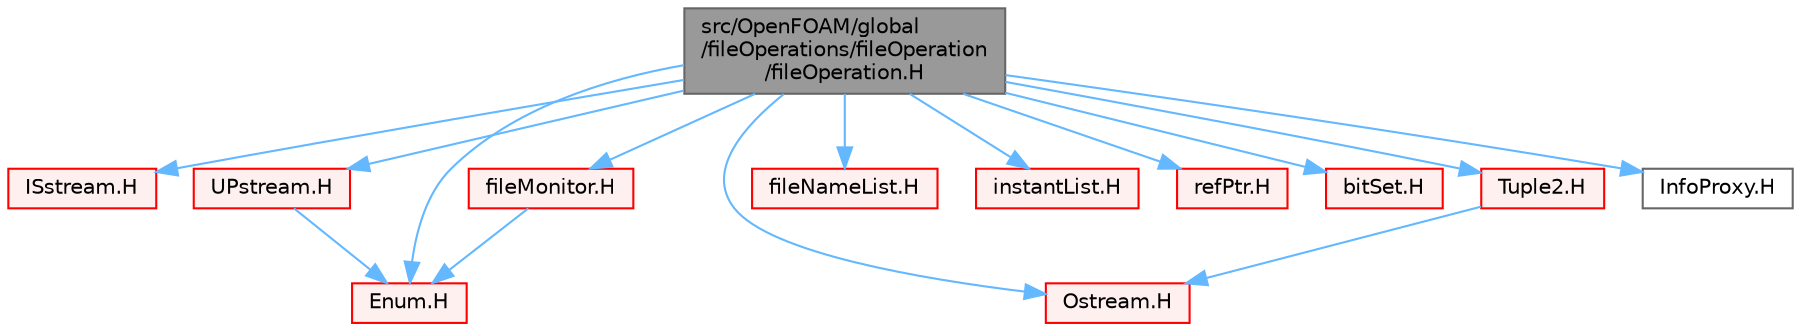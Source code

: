 digraph "src/OpenFOAM/global/fileOperations/fileOperation/fileOperation.H"
{
 // LATEX_PDF_SIZE
  bgcolor="transparent";
  edge [fontname=Helvetica,fontsize=10,labelfontname=Helvetica,labelfontsize=10];
  node [fontname=Helvetica,fontsize=10,shape=box,height=0.2,width=0.4];
  Node1 [id="Node000001",label="src/OpenFOAM/global\l/fileOperations/fileOperation\l/fileOperation.H",height=0.2,width=0.4,color="gray40", fillcolor="grey60", style="filled", fontcolor="black",tooltip=" "];
  Node1 -> Node2 [id="edge1_Node000001_Node000002",color="steelblue1",style="solid",tooltip=" "];
  Node2 [id="Node000002",label="ISstream.H",height=0.2,width=0.4,color="red", fillcolor="#FFF0F0", style="filled",URL="$ISstream_8H.html",tooltip=" "];
  Node1 -> Node53 [id="edge2_Node000001_Node000053",color="steelblue1",style="solid",tooltip=" "];
  Node53 [id="Node000053",label="Ostream.H",height=0.2,width=0.4,color="red", fillcolor="#FFF0F0", style="filled",URL="$Ostream_8H.html",tooltip=" "];
  Node1 -> Node97 [id="edge3_Node000001_Node000097",color="steelblue1",style="solid",tooltip=" "];
  Node97 [id="Node000097",label="UPstream.H",height=0.2,width=0.4,color="red", fillcolor="#FFF0F0", style="filled",URL="$UPstream_8H.html",tooltip=" "];
  Node97 -> Node123 [id="edge4_Node000097_Node000123",color="steelblue1",style="solid",tooltip=" "];
  Node123 [id="Node000123",label="Enum.H",height=0.2,width=0.4,color="red", fillcolor="#FFF0F0", style="filled",URL="$Enum_8H.html",tooltip=" "];
  Node1 -> Node145 [id="edge5_Node000001_Node000145",color="steelblue1",style="solid",tooltip=" "];
  Node145 [id="Node000145",label="fileMonitor.H",height=0.2,width=0.4,color="red", fillcolor="#FFF0F0", style="filled",URL="$fileMonitor_8H.html",tooltip=" "];
  Node145 -> Node123 [id="edge6_Node000145_Node000123",color="steelblue1",style="solid",tooltip=" "];
  Node1 -> Node147 [id="edge7_Node000001_Node000147",color="steelblue1",style="solid",tooltip=" "];
  Node147 [id="Node000147",label="fileNameList.H",height=0.2,width=0.4,color="red", fillcolor="#FFF0F0", style="filled",URL="$fileNameList_8H.html",tooltip=" "];
  Node1 -> Node148 [id="edge8_Node000001_Node000148",color="steelblue1",style="solid",tooltip=" "];
  Node148 [id="Node000148",label="instantList.H",height=0.2,width=0.4,color="red", fillcolor="#FFF0F0", style="filled",URL="$instantList_8H.html",tooltip=" "];
  Node1 -> Node151 [id="edge9_Node000001_Node000151",color="steelblue1",style="solid",tooltip=" "];
  Node151 [id="Node000151",label="refPtr.H",height=0.2,width=0.4,color="red", fillcolor="#FFF0F0", style="filled",URL="$refPtr_8H.html",tooltip=" "];
  Node1 -> Node138 [id="edge10_Node000001_Node000138",color="steelblue1",style="solid",tooltip=" "];
  Node138 [id="Node000138",label="bitSet.H",height=0.2,width=0.4,color="red", fillcolor="#FFF0F0", style="filled",URL="$bitSet_8H.html",tooltip=" "];
  Node1 -> Node123 [id="edge11_Node000001_Node000123",color="steelblue1",style="solid",tooltip=" "];
  Node1 -> Node155 [id="edge12_Node000001_Node000155",color="steelblue1",style="solid",tooltip=" "];
  Node155 [id="Node000155",label="Tuple2.H",height=0.2,width=0.4,color="red", fillcolor="#FFF0F0", style="filled",URL="$Tuple2_8H.html",tooltip=" "];
  Node155 -> Node53 [id="edge13_Node000155_Node000053",color="steelblue1",style="solid",tooltip=" "];
  Node1 -> Node45 [id="edge14_Node000001_Node000045",color="steelblue1",style="solid",tooltip=" "];
  Node45 [id="Node000045",label="InfoProxy.H",height=0.2,width=0.4,color="grey40", fillcolor="white", style="filled",URL="$InfoProxy_8H.html",tooltip=" "];
}
